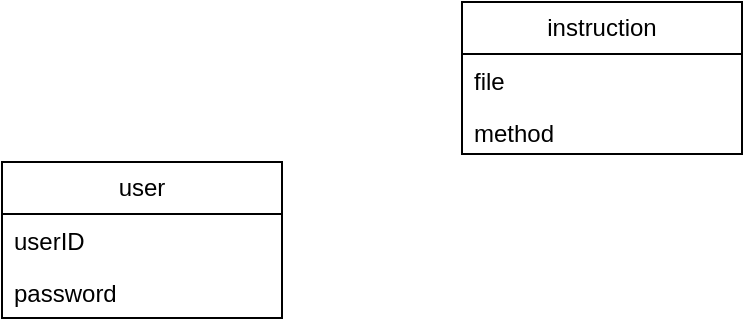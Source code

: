 <mxfile version="21.6.7" type="github">
  <diagram name="第 1 页" id="E-QWPFQPt6Bi3ro6nQ17">
    <mxGraphModel dx="948" dy="622" grid="1" gridSize="10" guides="1" tooltips="1" connect="1" arrows="1" fold="1" page="1" pageScale="1" pageWidth="827" pageHeight="1169" math="0" shadow="0">
      <root>
        <mxCell id="0" />
        <mxCell id="1" parent="0" />
        <mxCell id="vaaXsOGe_7xNs8ru7z8O-1" value="user" style="swimlane;fontStyle=0;childLayout=stackLayout;horizontal=1;startSize=26;fillColor=none;horizontalStack=0;resizeParent=1;resizeParentMax=0;resizeLast=0;collapsible=1;marginBottom=0;whiteSpace=wrap;html=1;" vertex="1" parent="1">
          <mxGeometry x="110" y="350" width="140" height="78" as="geometry" />
        </mxCell>
        <mxCell id="vaaXsOGe_7xNs8ru7z8O-2" value="userID" style="text;strokeColor=none;fillColor=none;align=left;verticalAlign=top;spacingLeft=4;spacingRight=4;overflow=hidden;rotatable=0;points=[[0,0.5],[1,0.5]];portConstraint=eastwest;whiteSpace=wrap;html=1;" vertex="1" parent="vaaXsOGe_7xNs8ru7z8O-1">
          <mxGeometry y="26" width="140" height="26" as="geometry" />
        </mxCell>
        <mxCell id="vaaXsOGe_7xNs8ru7z8O-3" value="password" style="text;strokeColor=none;fillColor=none;align=left;verticalAlign=top;spacingLeft=4;spacingRight=4;overflow=hidden;rotatable=0;points=[[0,0.5],[1,0.5]];portConstraint=eastwest;whiteSpace=wrap;html=1;" vertex="1" parent="vaaXsOGe_7xNs8ru7z8O-1">
          <mxGeometry y="52" width="140" height="26" as="geometry" />
        </mxCell>
        <mxCell id="vaaXsOGe_7xNs8ru7z8O-5" value="instruction" style="swimlane;fontStyle=0;childLayout=stackLayout;horizontal=1;startSize=26;fillColor=none;horizontalStack=0;resizeParent=1;resizeParentMax=0;resizeLast=0;collapsible=1;marginBottom=0;whiteSpace=wrap;html=1;" vertex="1" parent="1">
          <mxGeometry x="340" y="270" width="140" height="76" as="geometry" />
        </mxCell>
        <mxCell id="vaaXsOGe_7xNs8ru7z8O-6" value="file" style="text;strokeColor=none;fillColor=none;align=left;verticalAlign=top;spacingLeft=4;spacingRight=4;overflow=hidden;rotatable=0;points=[[0,0.5],[1,0.5]];portConstraint=eastwest;whiteSpace=wrap;html=1;" vertex="1" parent="vaaXsOGe_7xNs8ru7z8O-5">
          <mxGeometry y="26" width="140" height="26" as="geometry" />
        </mxCell>
        <mxCell id="vaaXsOGe_7xNs8ru7z8O-8" value="method&amp;nbsp;" style="text;strokeColor=none;fillColor=none;align=left;verticalAlign=top;spacingLeft=4;spacingRight=4;overflow=hidden;rotatable=0;points=[[0,0.5],[1,0.5]];portConstraint=eastwest;whiteSpace=wrap;html=1;" vertex="1" parent="vaaXsOGe_7xNs8ru7z8O-5">
          <mxGeometry y="52" width="140" height="24" as="geometry" />
        </mxCell>
      </root>
    </mxGraphModel>
  </diagram>
</mxfile>
